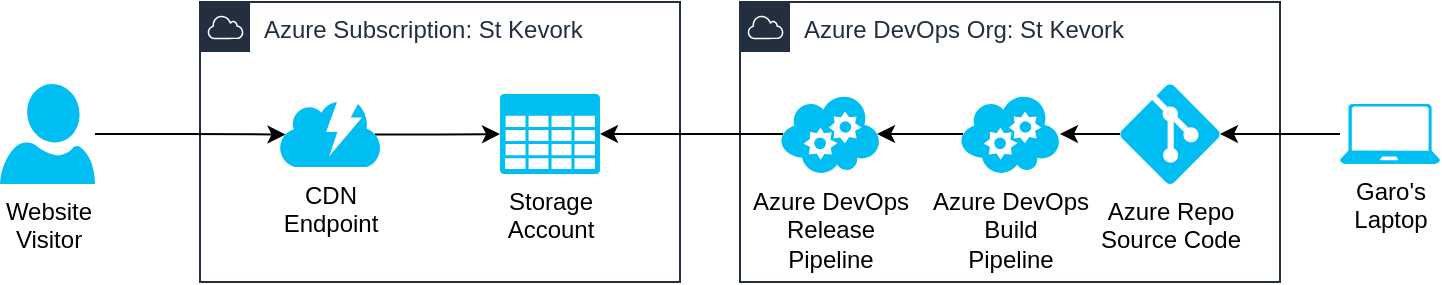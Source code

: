 <mxfile version="12.1.7" type="device" pages="1"><diagram id="_wsDAGX1Kf4xWWNnBUlj" name="Architecture"><mxGraphModel dx="739" dy="546" grid="1" gridSize="10" guides="1" tooltips="1" connect="1" arrows="1" fold="1" page="1" pageScale="1" pageWidth="850" pageHeight="1100" math="0" shadow="0"><root><mxCell id="0"/><mxCell id="1" parent="0"/><mxCell id="NYdHr_Ngw6Gotrgk8qjh-1" value="Azure Subscription: St Kevork" style="points=[[0,0],[0.25,0],[0.5,0],[0.75,0],[1,0],[1,0.25],[1,0.5],[1,0.75],[1,1],[0.75,1],[0.5,1],[0.25,1],[0,1],[0,0.75],[0,0.5],[0,0.25]];outlineConnect=0;gradientColor=none;html=1;whiteSpace=wrap;fontSize=12;fontStyle=0;shape=mxgraph.aws4.group;grIcon=mxgraph.aws4.group_aws_cloud;strokeColor=#232F3E;fillColor=none;verticalAlign=top;align=left;spacingLeft=30;fontColor=#232F3E;dashed=0;" vertex="1" parent="1"><mxGeometry x="160" y="80" width="240" height="140" as="geometry"/></mxCell><mxCell id="NYdHr_Ngw6Gotrgk8qjh-2" value="Azure DevOps Org: St Kevork" style="points=[[0,0],[0.25,0],[0.5,0],[0.75,0],[1,0],[1,0.25],[1,0.5],[1,0.75],[1,1],[0.75,1],[0.5,1],[0.25,1],[0,1],[0,0.75],[0,0.5],[0,0.25]];outlineConnect=0;gradientColor=none;html=1;whiteSpace=wrap;fontSize=12;fontStyle=0;shape=mxgraph.aws4.group;grIcon=mxgraph.aws4.group_aws_cloud;strokeColor=#232F3E;fillColor=none;verticalAlign=top;align=left;spacingLeft=30;fontColor=#232F3E;dashed=0;" vertex="1" parent="1"><mxGeometry x="430" y="80" width="270" height="140" as="geometry"/></mxCell><mxCell id="NYdHr_Ngw6Gotrgk8qjh-14" style="edgeStyle=orthogonalEdgeStyle;rounded=0;orthogonalLoop=1;jettySize=auto;html=1;exitX=0.95;exitY=0.5;exitDx=0;exitDy=0;exitPerimeter=0;entryX=0;entryY=0.5;entryDx=0;entryDy=0;entryPerimeter=0;" edge="1" parent="1" source="NYdHr_Ngw6Gotrgk8qjh-3" target="NYdHr_Ngw6Gotrgk8qjh-6"><mxGeometry relative="1" as="geometry"/></mxCell><mxCell id="NYdHr_Ngw6Gotrgk8qjh-3" value="CDN&lt;br&gt;Endpoint" style="verticalLabelPosition=bottom;html=1;verticalAlign=top;align=center;strokeColor=none;fillColor=#00BEF2;shape=mxgraph.azure.content_delivery_network;" vertex="1" parent="1"><mxGeometry x="200" y="130" width="50" height="32.5" as="geometry"/></mxCell><mxCell id="NYdHr_Ngw6Gotrgk8qjh-11" style="edgeStyle=orthogonalEdgeStyle;rounded=0;orthogonalLoop=1;jettySize=auto;html=1;exitX=0;exitY=0.5;exitDx=0;exitDy=0;exitPerimeter=0;" edge="1" parent="1" source="NYdHr_Ngw6Gotrgk8qjh-4" target="NYdHr_Ngw6Gotrgk8qjh-10"><mxGeometry relative="1" as="geometry"/></mxCell><mxCell id="NYdHr_Ngw6Gotrgk8qjh-4" value="Azure Repo&lt;br&gt;Source Code" style="verticalLabelPosition=bottom;html=1;verticalAlign=top;align=center;strokeColor=none;fillColor=#00BEF2;shape=mxgraph.azure.git_repository;" vertex="1" parent="1"><mxGeometry x="620" y="121" width="50" height="50" as="geometry"/></mxCell><mxCell id="NYdHr_Ngw6Gotrgk8qjh-8" style="edgeStyle=orthogonalEdgeStyle;rounded=0;orthogonalLoop=1;jettySize=auto;html=1;entryX=1;entryY=0.5;entryDx=0;entryDy=0;entryPerimeter=0;" edge="1" parent="1" source="NYdHr_Ngw6Gotrgk8qjh-5" target="NYdHr_Ngw6Gotrgk8qjh-4"><mxGeometry relative="1" as="geometry"/></mxCell><mxCell id="NYdHr_Ngw6Gotrgk8qjh-5" value="Garo's&lt;br&gt;Laptop" style="verticalLabelPosition=bottom;html=1;verticalAlign=top;align=center;strokeColor=none;fillColor=#00BEF2;shape=mxgraph.azure.laptop;pointerEvents=1;" vertex="1" parent="1"><mxGeometry x="730" y="131" width="50" height="30" as="geometry"/></mxCell><mxCell id="NYdHr_Ngw6Gotrgk8qjh-6" value="Storage&lt;br&gt;Account" style="verticalLabelPosition=bottom;html=1;verticalAlign=top;align=center;strokeColor=none;fillColor=#00BEF2;shape=mxgraph.azure.storage;pointerEvents=1;" vertex="1" parent="1"><mxGeometry x="310" y="126" width="50" height="40" as="geometry"/></mxCell><mxCell id="NYdHr_Ngw6Gotrgk8qjh-15" style="edgeStyle=orthogonalEdgeStyle;rounded=0;orthogonalLoop=1;jettySize=auto;html=1;entryX=0.055;entryY=0.5;entryDx=0;entryDy=0;entryPerimeter=0;" edge="1" parent="1" source="NYdHr_Ngw6Gotrgk8qjh-7" target="NYdHr_Ngw6Gotrgk8qjh-3"><mxGeometry relative="1" as="geometry"/></mxCell><mxCell id="NYdHr_Ngw6Gotrgk8qjh-7" value="Website&lt;br&gt;Visitor" style="verticalLabelPosition=bottom;html=1;verticalAlign=top;align=center;strokeColor=none;fillColor=#00BEF2;shape=mxgraph.azure.user;" vertex="1" parent="1"><mxGeometry x="60" y="121" width="47.5" height="50" as="geometry"/></mxCell><mxCell id="NYdHr_Ngw6Gotrgk8qjh-13" style="edgeStyle=orthogonalEdgeStyle;rounded=0;orthogonalLoop=1;jettySize=auto;html=1;exitX=0.03;exitY=0.5;exitDx=0;exitDy=0;exitPerimeter=0;entryX=1;entryY=0.5;entryDx=0;entryDy=0;entryPerimeter=0;" edge="1" parent="1" source="NYdHr_Ngw6Gotrgk8qjh-9" target="NYdHr_Ngw6Gotrgk8qjh-6"><mxGeometry relative="1" as="geometry"/></mxCell><mxCell id="NYdHr_Ngw6Gotrgk8qjh-9" value="Azure DevOps&lt;br&gt;Release&lt;br&gt;Pipeline" style="verticalLabelPosition=bottom;html=1;verticalAlign=top;align=center;strokeColor=none;fillColor=#00BEF2;shape=mxgraph.azure.cloud_service;" vertex="1" parent="1"><mxGeometry x="450" y="126" width="50" height="40" as="geometry"/></mxCell><mxCell id="NYdHr_Ngw6Gotrgk8qjh-12" style="edgeStyle=orthogonalEdgeStyle;rounded=0;orthogonalLoop=1;jettySize=auto;html=1;exitX=0.03;exitY=0.5;exitDx=0;exitDy=0;exitPerimeter=0;entryX=0.97;entryY=0.5;entryDx=0;entryDy=0;entryPerimeter=0;" edge="1" parent="1" source="NYdHr_Ngw6Gotrgk8qjh-10" target="NYdHr_Ngw6Gotrgk8qjh-9"><mxGeometry relative="1" as="geometry"/></mxCell><mxCell id="NYdHr_Ngw6Gotrgk8qjh-10" value="Azure DevOps&lt;br&gt;Build&lt;br&gt;Pipeline" style="verticalLabelPosition=bottom;html=1;verticalAlign=top;align=center;strokeColor=none;fillColor=#00BEF2;shape=mxgraph.azure.cloud_service;" vertex="1" parent="1"><mxGeometry x="540" y="126" width="50" height="40" as="geometry"/></mxCell></root></mxGraphModel></diagram></mxfile>